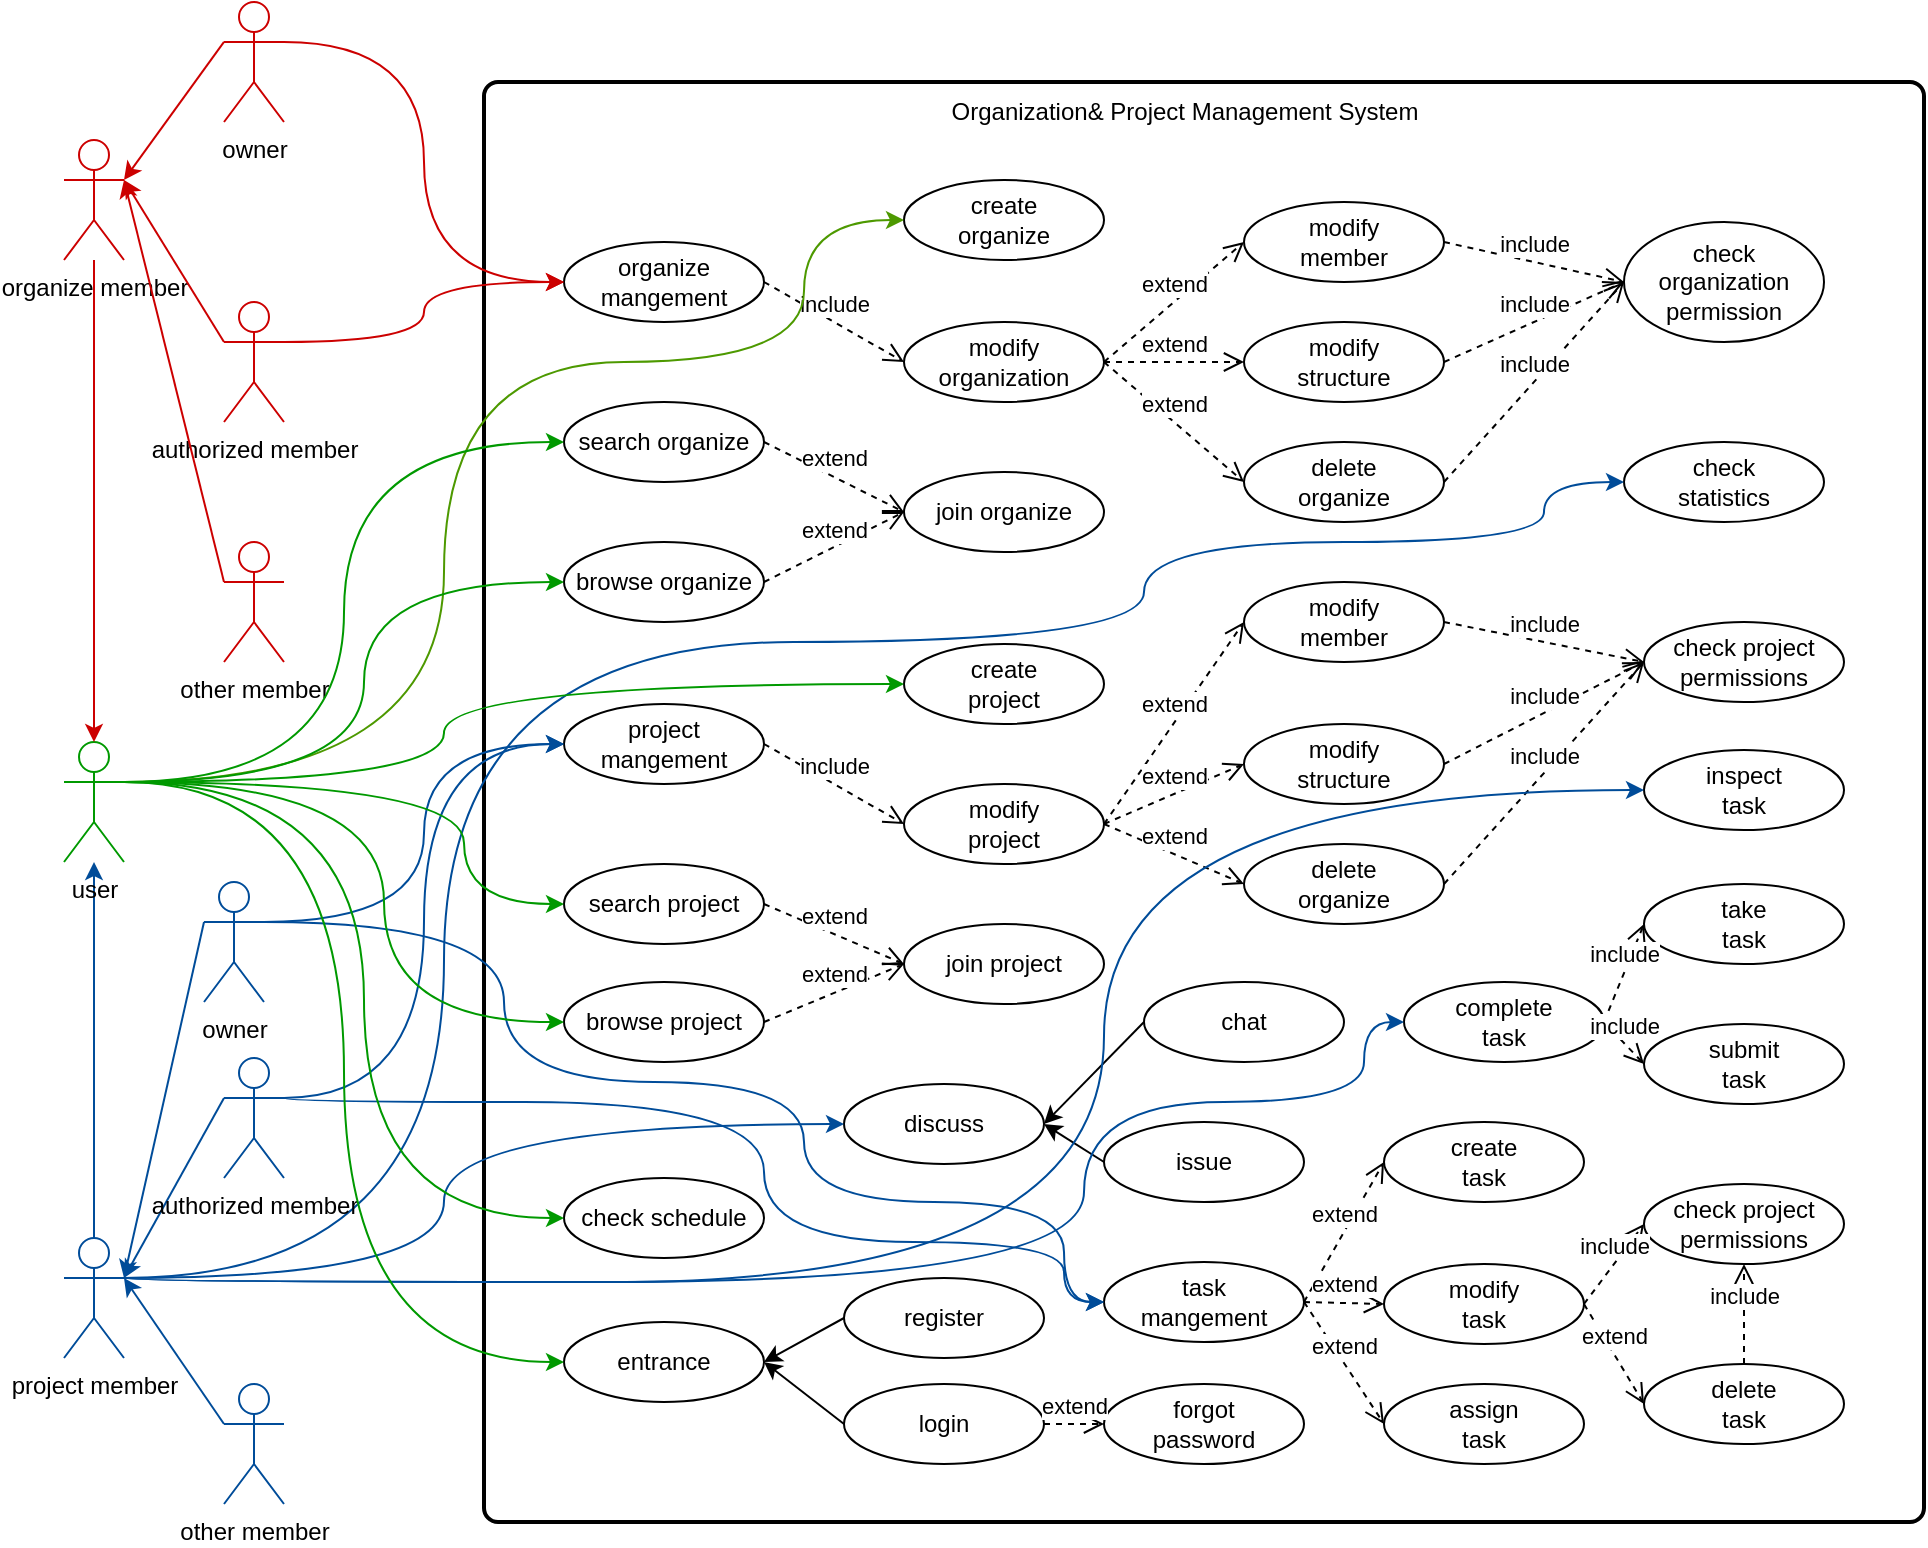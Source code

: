 <mxfile version="22.0.8" type="github">
  <diagram name="第 1 页" id="N7jdsIERB-vte-1zk_kU">
    <mxGraphModel dx="1033" dy="1125" grid="1" gridSize="10" guides="1" tooltips="1" connect="1" arrows="1" fold="1" page="1" pageScale="1" pageWidth="1169" pageHeight="827" background="#ffffff" math="0" shadow="0">
      <root>
        <mxCell id="0" />
        <mxCell id="1" parent="0" />
        <mxCell id="T3BMxGhGBOosbabUrvsc-126" value="" style="rounded=1;whiteSpace=wrap;html=1;absoluteArcSize=1;arcSize=14;strokeWidth=2;" vertex="1" parent="1">
          <mxGeometry x="380" y="70" width="720" height="720" as="geometry" />
        </mxCell>
        <mxCell id="T3BMxGhGBOosbabUrvsc-2" value="organize member" style="shape=umlActor;verticalLabelPosition=bottom;verticalAlign=top;html=1;strokeColor=#CC0000;" vertex="1" parent="1">
          <mxGeometry x="170" y="99" width="30" height="60" as="geometry" />
        </mxCell>
        <mxCell id="T3BMxGhGBOosbabUrvsc-37" style="rounded=0;orthogonalLoop=1;jettySize=auto;html=1;exitX=0;exitY=0.5;exitDx=0;exitDy=0;entryX=1;entryY=0.5;entryDx=0;entryDy=0;" edge="1" parent="1" source="T3BMxGhGBOosbabUrvsc-14" target="T3BMxGhGBOosbabUrvsc-36">
          <mxGeometry relative="1" as="geometry" />
        </mxCell>
        <mxCell id="T3BMxGhGBOosbabUrvsc-14" value="login" style="ellipse;whiteSpace=wrap;html=1;" vertex="1" parent="1">
          <mxGeometry x="560" y="721" width="100" height="40" as="geometry" />
        </mxCell>
        <mxCell id="T3BMxGhGBOosbabUrvsc-38" style="rounded=0;orthogonalLoop=1;jettySize=auto;html=1;exitX=0;exitY=0.5;exitDx=0;exitDy=0;entryX=1;entryY=0.5;entryDx=0;entryDy=0;" edge="1" parent="1" source="T3BMxGhGBOosbabUrvsc-15" target="T3BMxGhGBOosbabUrvsc-36">
          <mxGeometry relative="1" as="geometry" />
        </mxCell>
        <mxCell id="T3BMxGhGBOosbabUrvsc-15" value="register" style="ellipse;whiteSpace=wrap;html=1;" vertex="1" parent="1">
          <mxGeometry x="560" y="668" width="100" height="40" as="geometry" />
        </mxCell>
        <mxCell id="T3BMxGhGBOosbabUrvsc-30" value="Organization&amp;amp; Project Management System" style="text;html=1;align=center;verticalAlign=middle;resizable=0;points=[];autosize=1;strokeColor=none;fillColor=none;" vertex="1" parent="1">
          <mxGeometry x="600" y="70" width="260" height="30" as="geometry" />
        </mxCell>
        <mxCell id="T3BMxGhGBOosbabUrvsc-31" value="forgot&lt;br&gt;password" style="ellipse;whiteSpace=wrap;html=1;" vertex="1" parent="1">
          <mxGeometry x="690" y="721" width="100" height="40" as="geometry" />
        </mxCell>
        <mxCell id="T3BMxGhGBOosbabUrvsc-35" value="extend" style="html=1;verticalAlign=bottom;endArrow=open;dashed=1;endSize=8;curved=0;rounded=0;entryX=0;entryY=0.5;entryDx=0;entryDy=0;exitX=1;exitY=0.5;exitDx=0;exitDy=0;" edge="1" parent="1" source="T3BMxGhGBOosbabUrvsc-14" target="T3BMxGhGBOosbabUrvsc-31">
          <mxGeometry relative="1" as="geometry">
            <mxPoint x="610" y="841" as="sourcePoint" />
            <mxPoint x="530" y="841" as="targetPoint" />
          </mxGeometry>
        </mxCell>
        <mxCell id="T3BMxGhGBOosbabUrvsc-36" value="entrance" style="ellipse;whiteSpace=wrap;html=1;" vertex="1" parent="1">
          <mxGeometry x="420" y="690" width="100" height="40" as="geometry" />
        </mxCell>
        <mxCell id="T3BMxGhGBOosbabUrvsc-39" value="organize mangement" style="ellipse;whiteSpace=wrap;html=1;" vertex="1" parent="1">
          <mxGeometry x="420" y="150" width="100" height="40" as="geometry" />
        </mxCell>
        <mxCell id="T3BMxGhGBOosbabUrvsc-41" value="create&lt;br&gt;organize" style="ellipse;whiteSpace=wrap;html=1;" vertex="1" parent="1">
          <mxGeometry x="590" y="119" width="100" height="40" as="geometry" />
        </mxCell>
        <mxCell id="T3BMxGhGBOosbabUrvsc-42" value="modify&lt;br&gt;organization" style="ellipse;whiteSpace=wrap;html=1;" vertex="1" parent="1">
          <mxGeometry x="590" y="190" width="100" height="40" as="geometry" />
        </mxCell>
        <mxCell id="T3BMxGhGBOosbabUrvsc-43" value="delete&lt;br&gt;organize" style="ellipse;whiteSpace=wrap;html=1;" vertex="1" parent="1">
          <mxGeometry x="760" y="250" width="100" height="40" as="geometry" />
        </mxCell>
        <mxCell id="T3BMxGhGBOosbabUrvsc-48" value="include" style="html=1;verticalAlign=bottom;endArrow=open;dashed=1;endSize=8;curved=0;rounded=0;entryX=0;entryY=0.5;entryDx=0;entryDy=0;exitX=1;exitY=0.5;exitDx=0;exitDy=0;" edge="1" parent="1" source="T3BMxGhGBOosbabUrvsc-39" target="T3BMxGhGBOosbabUrvsc-42">
          <mxGeometry relative="1" as="geometry">
            <mxPoint x="550" y="185" as="sourcePoint" />
            <mxPoint x="630" y="121" as="targetPoint" />
          </mxGeometry>
        </mxCell>
        <mxCell id="T3BMxGhGBOosbabUrvsc-49" value="extend" style="html=1;verticalAlign=bottom;endArrow=open;dashed=1;endSize=8;curved=0;rounded=0;entryX=0;entryY=0.5;entryDx=0;entryDy=0;exitX=1;exitY=0.5;exitDx=0;exitDy=0;" edge="1" parent="1" source="T3BMxGhGBOosbabUrvsc-42" target="T3BMxGhGBOosbabUrvsc-43">
          <mxGeometry relative="1" as="geometry">
            <mxPoint x="540" y="171" as="sourcePoint" />
            <mxPoint x="870" y="175" as="targetPoint" />
          </mxGeometry>
        </mxCell>
        <mxCell id="T3BMxGhGBOosbabUrvsc-53" value="modify&lt;br&gt;member" style="ellipse;whiteSpace=wrap;html=1;" vertex="1" parent="1">
          <mxGeometry x="760" y="130" width="100" height="40" as="geometry" />
        </mxCell>
        <mxCell id="T3BMxGhGBOosbabUrvsc-54" value="modify&lt;br&gt;structure" style="ellipse;whiteSpace=wrap;html=1;" vertex="1" parent="1">
          <mxGeometry x="760" y="190" width="100" height="40" as="geometry" />
        </mxCell>
        <mxCell id="T3BMxGhGBOosbabUrvsc-56" value="extend" style="html=1;verticalAlign=bottom;endArrow=open;dashed=1;endSize=8;curved=0;rounded=0;entryX=0;entryY=0.5;entryDx=0;entryDy=0;exitX=1;exitY=0.5;exitDx=0;exitDy=0;" edge="1" parent="1" source="T3BMxGhGBOosbabUrvsc-42" target="T3BMxGhGBOosbabUrvsc-53">
          <mxGeometry relative="1" as="geometry">
            <mxPoint x="550" y="185" as="sourcePoint" />
            <mxPoint x="630" y="121" as="targetPoint" />
          </mxGeometry>
        </mxCell>
        <mxCell id="T3BMxGhGBOosbabUrvsc-57" value="extend" style="html=1;verticalAlign=bottom;endArrow=open;dashed=1;endSize=8;curved=0;rounded=0;entryX=0;entryY=0.5;entryDx=0;entryDy=0;exitX=1;exitY=0.5;exitDx=0;exitDy=0;" edge="1" parent="1" source="T3BMxGhGBOosbabUrvsc-42" target="T3BMxGhGBOosbabUrvsc-54">
          <mxGeometry relative="1" as="geometry">
            <mxPoint x="560" y="195" as="sourcePoint" />
            <mxPoint x="640" y="131" as="targetPoint" />
          </mxGeometry>
        </mxCell>
        <mxCell id="T3BMxGhGBOosbabUrvsc-58" value="project mangement" style="ellipse;whiteSpace=wrap;html=1;" vertex="1" parent="1">
          <mxGeometry x="420" y="381" width="100" height="40" as="geometry" />
        </mxCell>
        <mxCell id="T3BMxGhGBOosbabUrvsc-59" value="create&lt;br&gt;project" style="ellipse;whiteSpace=wrap;html=1;" vertex="1" parent="1">
          <mxGeometry x="590" y="351" width="100" height="40" as="geometry" />
        </mxCell>
        <mxCell id="T3BMxGhGBOosbabUrvsc-60" value="modify&lt;br&gt;project" style="ellipse;whiteSpace=wrap;html=1;" vertex="1" parent="1">
          <mxGeometry x="590" y="421" width="100" height="40" as="geometry" />
        </mxCell>
        <mxCell id="T3BMxGhGBOosbabUrvsc-61" value="delete&lt;br&gt;organize" style="ellipse;whiteSpace=wrap;html=1;" vertex="1" parent="1">
          <mxGeometry x="760" y="451" width="100" height="40" as="geometry" />
        </mxCell>
        <mxCell id="T3BMxGhGBOosbabUrvsc-63" value="include" style="html=1;verticalAlign=bottom;endArrow=open;dashed=1;endSize=8;curved=0;rounded=0;entryX=0;entryY=0.5;entryDx=0;entryDy=0;exitX=1;exitY=0.5;exitDx=0;exitDy=0;" edge="1" parent="1" source="T3BMxGhGBOosbabUrvsc-58" target="T3BMxGhGBOosbabUrvsc-60">
          <mxGeometry relative="1" as="geometry">
            <mxPoint x="530" y="445" as="sourcePoint" />
            <mxPoint x="610" y="381" as="targetPoint" />
          </mxGeometry>
        </mxCell>
        <mxCell id="T3BMxGhGBOosbabUrvsc-64" value="extend" style="html=1;verticalAlign=bottom;endArrow=open;dashed=1;endSize=8;curved=0;rounded=0;entryX=0;entryY=0.5;entryDx=0;entryDy=0;exitX=1;exitY=0.5;exitDx=0;exitDy=0;" edge="1" parent="1" source="T3BMxGhGBOosbabUrvsc-60" target="T3BMxGhGBOosbabUrvsc-61">
          <mxGeometry relative="1" as="geometry">
            <mxPoint x="520" y="431" as="sourcePoint" />
            <mxPoint x="850" y="435" as="targetPoint" />
          </mxGeometry>
        </mxCell>
        <mxCell id="T3BMxGhGBOosbabUrvsc-65" value="modify&lt;br&gt;member" style="ellipse;whiteSpace=wrap;html=1;" vertex="1" parent="1">
          <mxGeometry x="760" y="320" width="100" height="40" as="geometry" />
        </mxCell>
        <mxCell id="T3BMxGhGBOosbabUrvsc-66" value="modify&lt;br&gt;structure" style="ellipse;whiteSpace=wrap;html=1;" vertex="1" parent="1">
          <mxGeometry x="760" y="391" width="100" height="40" as="geometry" />
        </mxCell>
        <mxCell id="T3BMxGhGBOosbabUrvsc-67" value="extend" style="html=1;verticalAlign=bottom;endArrow=open;dashed=1;endSize=8;curved=0;rounded=0;entryX=0;entryY=0.5;entryDx=0;entryDy=0;exitX=1;exitY=0.5;exitDx=0;exitDy=0;" edge="1" parent="1" source="T3BMxGhGBOosbabUrvsc-60" target="T3BMxGhGBOosbabUrvsc-65">
          <mxGeometry relative="1" as="geometry">
            <mxPoint x="530" y="445" as="sourcePoint" />
            <mxPoint x="610" y="381" as="targetPoint" />
          </mxGeometry>
        </mxCell>
        <mxCell id="T3BMxGhGBOosbabUrvsc-68" value="extend" style="html=1;verticalAlign=bottom;endArrow=open;dashed=1;endSize=8;curved=0;rounded=0;entryX=0;entryY=0.5;entryDx=0;entryDy=0;exitX=1;exitY=0.5;exitDx=0;exitDy=0;" edge="1" parent="1" source="T3BMxGhGBOosbabUrvsc-60" target="T3BMxGhGBOosbabUrvsc-66">
          <mxGeometry relative="1" as="geometry">
            <mxPoint x="540" y="455" as="sourcePoint" />
            <mxPoint x="620" y="391" as="targetPoint" />
          </mxGeometry>
        </mxCell>
        <mxCell id="T3BMxGhGBOosbabUrvsc-69" value="search organize" style="ellipse;whiteSpace=wrap;html=1;" vertex="1" parent="1">
          <mxGeometry x="420" y="230" width="100" height="40" as="geometry" />
        </mxCell>
        <mxCell id="T3BMxGhGBOosbabUrvsc-70" value="join organize" style="ellipse;whiteSpace=wrap;html=1;" vertex="1" parent="1">
          <mxGeometry x="590" y="265" width="100" height="40" as="geometry" />
        </mxCell>
        <mxCell id="T3BMxGhGBOosbabUrvsc-71" value="extend" style="html=1;verticalAlign=bottom;endArrow=open;dashed=1;endSize=8;curved=0;rounded=0;entryX=0;entryY=0.5;entryDx=0;entryDy=0;exitX=1;exitY=0.5;exitDx=0;exitDy=0;" edge="1" parent="1" source="T3BMxGhGBOosbabUrvsc-69" target="T3BMxGhGBOosbabUrvsc-70">
          <mxGeometry relative="1" as="geometry">
            <mxPoint x="590" y="410" as="sourcePoint" />
            <mxPoint x="670" y="351" as="targetPoint" />
          </mxGeometry>
        </mxCell>
        <mxCell id="T3BMxGhGBOosbabUrvsc-72" value="search project" style="ellipse;whiteSpace=wrap;html=1;" vertex="1" parent="1">
          <mxGeometry x="420" y="461" width="100" height="40" as="geometry" />
        </mxCell>
        <mxCell id="T3BMxGhGBOosbabUrvsc-73" value="join project" style="ellipse;whiteSpace=wrap;html=1;" vertex="1" parent="1">
          <mxGeometry x="590" y="491" width="100" height="40" as="geometry" />
        </mxCell>
        <mxCell id="T3BMxGhGBOosbabUrvsc-74" value="extend" style="html=1;verticalAlign=bottom;endArrow=open;dashed=1;endSize=8;curved=0;rounded=0;entryX=0;entryY=0.5;entryDx=0;entryDy=0;exitX=1;exitY=0.5;exitDx=0;exitDy=0;" edge="1" parent="1" source="T3BMxGhGBOosbabUrvsc-72" target="T3BMxGhGBOosbabUrvsc-73">
          <mxGeometry relative="1" as="geometry">
            <mxPoint x="580" y="696" as="sourcePoint" />
            <mxPoint x="660" y="637" as="targetPoint" />
          </mxGeometry>
        </mxCell>
        <mxCell id="T3BMxGhGBOosbabUrvsc-75" value="check project permissions" style="ellipse;whiteSpace=wrap;html=1;" vertex="1" parent="1">
          <mxGeometry x="960" y="340" width="100" height="40" as="geometry" />
        </mxCell>
        <mxCell id="T3BMxGhGBOosbabUrvsc-79" value="include" style="html=1;verticalAlign=bottom;endArrow=open;dashed=1;endSize=8;curved=0;rounded=0;exitX=1;exitY=0.5;exitDx=0;exitDy=0;entryX=0;entryY=0.5;entryDx=0;entryDy=0;" edge="1" parent="1" source="T3BMxGhGBOosbabUrvsc-65" target="T3BMxGhGBOosbabUrvsc-75">
          <mxGeometry relative="1" as="geometry">
            <mxPoint x="890" y="291" as="sourcePoint" />
            <mxPoint x="980" y="295" as="targetPoint" />
          </mxGeometry>
        </mxCell>
        <mxCell id="T3BMxGhGBOosbabUrvsc-80" value="include" style="html=1;verticalAlign=bottom;endArrow=open;dashed=1;endSize=8;curved=0;rounded=0;exitX=1;exitY=0.5;exitDx=0;exitDy=0;entryX=0;entryY=0.5;entryDx=0;entryDy=0;" edge="1" parent="1" source="T3BMxGhGBOosbabUrvsc-66" target="T3BMxGhGBOosbabUrvsc-75">
          <mxGeometry relative="1" as="geometry">
            <mxPoint x="900" y="301" as="sourcePoint" />
            <mxPoint x="990" y="305" as="targetPoint" />
          </mxGeometry>
        </mxCell>
        <mxCell id="T3BMxGhGBOosbabUrvsc-81" value="include" style="html=1;verticalAlign=bottom;endArrow=open;dashed=1;endSize=8;curved=0;rounded=0;exitX=1;exitY=0.5;exitDx=0;exitDy=0;entryX=0;entryY=0.5;entryDx=0;entryDy=0;" edge="1" parent="1" source="T3BMxGhGBOosbabUrvsc-61" target="T3BMxGhGBOosbabUrvsc-75">
          <mxGeometry relative="1" as="geometry">
            <mxPoint x="910" y="311" as="sourcePoint" />
            <mxPoint x="980" y="321" as="targetPoint" />
          </mxGeometry>
        </mxCell>
        <mxCell id="T3BMxGhGBOosbabUrvsc-82" value="task&lt;br&gt;mangement" style="ellipse;whiteSpace=wrap;html=1;" vertex="1" parent="1">
          <mxGeometry x="690" y="660" width="100" height="40" as="geometry" />
        </mxCell>
        <mxCell id="T3BMxGhGBOosbabUrvsc-83" value="create&lt;br&gt;task" style="ellipse;whiteSpace=wrap;html=1;" vertex="1" parent="1">
          <mxGeometry x="830" y="590" width="100" height="40" as="geometry" />
        </mxCell>
        <mxCell id="T3BMxGhGBOosbabUrvsc-84" value="modify&lt;br&gt;task" style="ellipse;whiteSpace=wrap;html=1;" vertex="1" parent="1">
          <mxGeometry x="830" y="661" width="100" height="40" as="geometry" />
        </mxCell>
        <mxCell id="T3BMxGhGBOosbabUrvsc-86" value="extend" style="html=1;verticalAlign=bottom;endArrow=open;dashed=1;endSize=8;curved=0;rounded=0;entryX=0;entryY=0.5;entryDx=0;entryDy=0;exitX=1;exitY=0.5;exitDx=0;exitDy=0;" edge="1" parent="1" source="T3BMxGhGBOosbabUrvsc-82" target="T3BMxGhGBOosbabUrvsc-83">
          <mxGeometry relative="1" as="geometry">
            <mxPoint x="630" y="646" as="sourcePoint" />
            <mxPoint x="690" y="646" as="targetPoint" />
          </mxGeometry>
        </mxCell>
        <mxCell id="T3BMxGhGBOosbabUrvsc-87" value="extend" style="html=1;verticalAlign=bottom;endArrow=open;dashed=1;endSize=8;curved=0;rounded=0;entryX=0;entryY=0.5;entryDx=0;entryDy=0;exitX=1;exitY=0.5;exitDx=0;exitDy=0;" edge="1" parent="1" source="T3BMxGhGBOosbabUrvsc-82" target="T3BMxGhGBOosbabUrvsc-84">
          <mxGeometry relative="1" as="geometry">
            <mxPoint x="630" y="710" as="sourcePoint" />
            <mxPoint x="710" y="646" as="targetPoint" />
          </mxGeometry>
        </mxCell>
        <mxCell id="T3BMxGhGBOosbabUrvsc-93" value="assign&lt;br&gt;task" style="ellipse;whiteSpace=wrap;html=1;" vertex="1" parent="1">
          <mxGeometry x="830" y="721" width="100" height="40" as="geometry" />
        </mxCell>
        <mxCell id="T3BMxGhGBOosbabUrvsc-95" value="extend" style="html=1;verticalAlign=bottom;endArrow=open;dashed=1;endSize=8;curved=0;rounded=0;entryX=0;entryY=0.5;entryDx=0;entryDy=0;exitX=1;exitY=0.5;exitDx=0;exitDy=0;" edge="1" parent="1" source="T3BMxGhGBOosbabUrvsc-82" target="T3BMxGhGBOosbabUrvsc-93">
          <mxGeometry relative="1" as="geometry">
            <mxPoint x="760" y="681" as="sourcePoint" />
            <mxPoint x="820" y="691" as="targetPoint" />
          </mxGeometry>
        </mxCell>
        <mxCell id="T3BMxGhGBOosbabUrvsc-96" value="take&lt;br&gt;task" style="ellipse;whiteSpace=wrap;html=1;" vertex="1" parent="1">
          <mxGeometry x="960" y="471" width="100" height="40" as="geometry" />
        </mxCell>
        <mxCell id="T3BMxGhGBOosbabUrvsc-97" value="complete&lt;br&gt;task" style="ellipse;whiteSpace=wrap;html=1;" vertex="1" parent="1">
          <mxGeometry x="840" y="520" width="100" height="40" as="geometry" />
        </mxCell>
        <mxCell id="T3BMxGhGBOosbabUrvsc-98" value="submit&lt;br&gt;task" style="ellipse;whiteSpace=wrap;html=1;" vertex="1" parent="1">
          <mxGeometry x="960" y="541" width="100" height="40" as="geometry" />
        </mxCell>
        <mxCell id="T3BMxGhGBOosbabUrvsc-99" value="include" style="html=1;verticalAlign=bottom;endArrow=open;dashed=1;endSize=8;curved=0;rounded=0;exitX=1;exitY=0.5;exitDx=0;exitDy=0;entryX=0;entryY=0.5;entryDx=0;entryDy=0;" edge="1" parent="1" source="T3BMxGhGBOosbabUrvsc-97" target="T3BMxGhGBOosbabUrvsc-96">
          <mxGeometry relative="1" as="geometry">
            <mxPoint x="1020" y="161" as="sourcePoint" />
            <mxPoint x="1070" y="-5" as="targetPoint" />
          </mxGeometry>
        </mxCell>
        <mxCell id="T3BMxGhGBOosbabUrvsc-100" value="include" style="html=1;verticalAlign=bottom;endArrow=open;dashed=1;endSize=8;curved=0;rounded=0;entryX=0;entryY=0.5;entryDx=0;entryDy=0;exitX=1;exitY=0.5;exitDx=0;exitDy=0;" edge="1" parent="1" source="T3BMxGhGBOosbabUrvsc-97" target="T3BMxGhGBOosbabUrvsc-98">
          <mxGeometry relative="1" as="geometry">
            <mxPoint x="1020" y="271" as="sourcePoint" />
            <mxPoint x="1080" y="5" as="targetPoint" />
          </mxGeometry>
        </mxCell>
        <mxCell id="T3BMxGhGBOosbabUrvsc-101" value="delete&lt;br&gt;task" style="ellipse;whiteSpace=wrap;html=1;" vertex="1" parent="1">
          <mxGeometry x="960" y="711" width="100" height="40" as="geometry" />
        </mxCell>
        <mxCell id="T3BMxGhGBOosbabUrvsc-102" value="check organization permission" style="ellipse;whiteSpace=wrap;html=1;" vertex="1" parent="1">
          <mxGeometry x="950" y="140" width="100" height="60" as="geometry" />
        </mxCell>
        <mxCell id="T3BMxGhGBOosbabUrvsc-103" value="include" style="html=1;verticalAlign=bottom;endArrow=open;dashed=1;endSize=8;curved=0;rounded=0;entryX=0;entryY=0.5;entryDx=0;entryDy=0;exitX=1;exitY=0.5;exitDx=0;exitDy=0;" edge="1" parent="1" target="T3BMxGhGBOosbabUrvsc-102" source="T3BMxGhGBOosbabUrvsc-53">
          <mxGeometry relative="1" as="geometry">
            <mxPoint x="880" y="51" as="sourcePoint" />
            <mxPoint x="790" y="-78" as="targetPoint" />
          </mxGeometry>
        </mxCell>
        <mxCell id="T3BMxGhGBOosbabUrvsc-104" value="include" style="html=1;verticalAlign=bottom;endArrow=open;dashed=1;endSize=8;curved=0;rounded=0;exitX=1;exitY=0.5;exitDx=0;exitDy=0;entryX=0;entryY=0.5;entryDx=0;entryDy=0;" edge="1" parent="1" target="T3BMxGhGBOosbabUrvsc-102" source="T3BMxGhGBOosbabUrvsc-54">
          <mxGeometry relative="1" as="geometry">
            <mxPoint x="880" y="121" as="sourcePoint" />
            <mxPoint x="930" y="182" as="targetPoint" />
          </mxGeometry>
        </mxCell>
        <mxCell id="T3BMxGhGBOosbabUrvsc-107" value="include" style="html=1;verticalAlign=bottom;endArrow=open;dashed=1;endSize=8;curved=0;rounded=0;exitX=1;exitY=0.5;exitDx=0;exitDy=0;entryX=0;entryY=0.5;entryDx=0;entryDy=0;" edge="1" parent="1" target="T3BMxGhGBOosbabUrvsc-102" source="T3BMxGhGBOosbabUrvsc-43">
          <mxGeometry relative="1" as="geometry">
            <mxPoint x="860" y="341" as="sourcePoint" />
            <mxPoint x="990" y="216" as="targetPoint" />
          </mxGeometry>
        </mxCell>
        <mxCell id="T3BMxGhGBOosbabUrvsc-110" value="check project permissions" style="ellipse;whiteSpace=wrap;html=1;" vertex="1" parent="1">
          <mxGeometry x="960" y="621" width="100" height="40" as="geometry" />
        </mxCell>
        <mxCell id="T3BMxGhGBOosbabUrvsc-111" value="include" style="html=1;verticalAlign=bottom;endArrow=open;dashed=1;endSize=8;curved=0;rounded=0;exitX=1;exitY=0.5;exitDx=0;exitDy=0;entryX=0;entryY=0.5;entryDx=0;entryDy=0;" edge="1" parent="1" source="T3BMxGhGBOosbabUrvsc-84" target="T3BMxGhGBOosbabUrvsc-110">
          <mxGeometry relative="1" as="geometry">
            <mxPoint x="870" y="501" as="sourcePoint" />
            <mxPoint x="980" y="391" as="targetPoint" />
          </mxGeometry>
        </mxCell>
        <mxCell id="T3BMxGhGBOosbabUrvsc-112" value="extend" style="html=1;verticalAlign=bottom;endArrow=open;dashed=1;endSize=8;curved=0;rounded=0;entryX=0;entryY=0.5;entryDx=0;entryDy=0;exitX=1;exitY=0.5;exitDx=0;exitDy=0;" edge="1" parent="1" source="T3BMxGhGBOosbabUrvsc-84" target="T3BMxGhGBOosbabUrvsc-101">
          <mxGeometry relative="1" as="geometry">
            <mxPoint x="700" y="220" as="sourcePoint" />
            <mxPoint x="790" y="291" as="targetPoint" />
          </mxGeometry>
        </mxCell>
        <mxCell id="T3BMxGhGBOosbabUrvsc-113" value="include" style="html=1;verticalAlign=bottom;endArrow=open;dashed=1;endSize=8;curved=0;rounded=0;exitX=0.5;exitY=0;exitDx=0;exitDy=0;entryX=0.5;entryY=1;entryDx=0;entryDy=0;" edge="1" parent="1" source="T3BMxGhGBOosbabUrvsc-101" target="T3BMxGhGBOosbabUrvsc-110">
          <mxGeometry relative="1" as="geometry">
            <mxPoint x="920" y="641" as="sourcePoint" />
            <mxPoint x="980" y="551" as="targetPoint" />
          </mxGeometry>
        </mxCell>
        <mxCell id="T3BMxGhGBOosbabUrvsc-114" value="inspect&lt;br&gt;task" style="ellipse;whiteSpace=wrap;html=1;" vertex="1" parent="1">
          <mxGeometry x="960" y="404" width="100" height="40" as="geometry" />
        </mxCell>
        <mxCell id="T3BMxGhGBOosbabUrvsc-115" value="discuss" style="ellipse;whiteSpace=wrap;html=1;" vertex="1" parent="1">
          <mxGeometry x="560" y="571" width="100" height="40" as="geometry" />
        </mxCell>
        <mxCell id="T3BMxGhGBOosbabUrvsc-116" value="browse organize" style="ellipse;whiteSpace=wrap;html=1;" vertex="1" parent="1">
          <mxGeometry x="420" y="300" width="100" height="40" as="geometry" />
        </mxCell>
        <mxCell id="T3BMxGhGBOosbabUrvsc-117" value="extend" style="html=1;verticalAlign=bottom;endArrow=open;dashed=1;endSize=8;curved=0;rounded=0;entryX=0;entryY=0.5;entryDx=0;entryDy=0;exitX=1;exitY=0.5;exitDx=0;exitDy=0;" edge="1" parent="1" source="T3BMxGhGBOosbabUrvsc-116" target="T3BMxGhGBOosbabUrvsc-70">
          <mxGeometry relative="1" as="geometry">
            <mxPoint x="530" y="260" as="sourcePoint" />
            <mxPoint x="600" y="295" as="targetPoint" />
          </mxGeometry>
        </mxCell>
        <mxCell id="T3BMxGhGBOosbabUrvsc-118" value="browse project" style="ellipse;whiteSpace=wrap;html=1;" vertex="1" parent="1">
          <mxGeometry x="420" y="520" width="100" height="40" as="geometry" />
        </mxCell>
        <mxCell id="T3BMxGhGBOosbabUrvsc-119" value="extend" style="html=1;verticalAlign=bottom;endArrow=open;dashed=1;endSize=8;curved=0;rounded=0;entryX=0;entryY=0.5;entryDx=0;entryDy=0;exitX=1;exitY=0.5;exitDx=0;exitDy=0;" edge="1" parent="1" source="T3BMxGhGBOosbabUrvsc-118" target="T3BMxGhGBOosbabUrvsc-73">
          <mxGeometry relative="1" as="geometry">
            <mxPoint x="530" y="491" as="sourcePoint" />
            <mxPoint x="600" y="521" as="targetPoint" />
          </mxGeometry>
        </mxCell>
        <mxCell id="T3BMxGhGBOosbabUrvsc-120" value="chat" style="ellipse;whiteSpace=wrap;html=1;" vertex="1" parent="1">
          <mxGeometry x="710" y="520" width="100" height="40" as="geometry" />
        </mxCell>
        <mxCell id="T3BMxGhGBOosbabUrvsc-121" value="issue" style="ellipse;whiteSpace=wrap;html=1;" vertex="1" parent="1">
          <mxGeometry x="690" y="590" width="100" height="40" as="geometry" />
        </mxCell>
        <mxCell id="T3BMxGhGBOosbabUrvsc-122" style="rounded=0;orthogonalLoop=1;jettySize=auto;html=1;exitX=0;exitY=0.5;exitDx=0;exitDy=0;entryX=1;entryY=0.5;entryDx=0;entryDy=0;" edge="1" parent="1" source="T3BMxGhGBOosbabUrvsc-120" target="T3BMxGhGBOosbabUrvsc-115">
          <mxGeometry relative="1" as="geometry">
            <mxPoint x="570" y="691" as="sourcePoint" />
            <mxPoint x="530" y="720" as="targetPoint" />
          </mxGeometry>
        </mxCell>
        <mxCell id="T3BMxGhGBOosbabUrvsc-123" style="rounded=0;orthogonalLoop=1;jettySize=auto;html=1;exitX=0;exitY=0.5;exitDx=0;exitDy=0;entryX=1;entryY=0.5;entryDx=0;entryDy=0;" edge="1" parent="1" source="T3BMxGhGBOosbabUrvsc-121" target="T3BMxGhGBOosbabUrvsc-115">
          <mxGeometry relative="1" as="geometry">
            <mxPoint x="720" y="550" as="sourcePoint" />
            <mxPoint x="670" y="610" as="targetPoint" />
          </mxGeometry>
        </mxCell>
        <mxCell id="T3BMxGhGBOosbabUrvsc-124" value="check schedule" style="ellipse;whiteSpace=wrap;html=1;" vertex="1" parent="1">
          <mxGeometry x="420" y="618" width="100" height="40" as="geometry" />
        </mxCell>
        <mxCell id="T3BMxGhGBOosbabUrvsc-125" value="check&lt;br&gt;statistics" style="ellipse;whiteSpace=wrap;html=1;" vertex="1" parent="1">
          <mxGeometry x="950" y="250" width="100" height="40" as="geometry" />
        </mxCell>
        <mxCell id="T3BMxGhGBOosbabUrvsc-147" style="edgeStyle=orthogonalEdgeStyle;rounded=0;orthogonalLoop=1;jettySize=auto;html=1;exitX=1;exitY=0.333;exitDx=0;exitDy=0;exitPerimeter=0;entryX=0;entryY=0.5;entryDx=0;entryDy=0;curved=1;strokeColor=#CC0000;" edge="1" parent="1" source="T3BMxGhGBOosbabUrvsc-127" target="T3BMxGhGBOosbabUrvsc-39">
          <mxGeometry relative="1" as="geometry" />
        </mxCell>
        <mxCell id="T3BMxGhGBOosbabUrvsc-127" value="owner" style="shape=umlActor;verticalLabelPosition=bottom;verticalAlign=top;html=1;strokeColor=#CC0000;" vertex="1" parent="1">
          <mxGeometry x="250" y="30" width="30" height="60" as="geometry" />
        </mxCell>
        <mxCell id="T3BMxGhGBOosbabUrvsc-148" style="edgeStyle=orthogonalEdgeStyle;rounded=0;orthogonalLoop=1;jettySize=auto;html=1;exitX=1;exitY=0.333;exitDx=0;exitDy=0;exitPerimeter=0;entryX=0;entryY=0.5;entryDx=0;entryDy=0;curved=1;strokeColor=#CC0000;" edge="1" parent="1" source="T3BMxGhGBOosbabUrvsc-129" target="T3BMxGhGBOosbabUrvsc-39">
          <mxGeometry relative="1" as="geometry" />
        </mxCell>
        <mxCell id="T3BMxGhGBOosbabUrvsc-129" value="authorized member" style="shape=umlActor;verticalLabelPosition=bottom;verticalAlign=top;html=1;strokeColor=#CC0000;" vertex="1" parent="1">
          <mxGeometry x="250" y="180" width="30" height="60" as="geometry" />
        </mxCell>
        <mxCell id="T3BMxGhGBOosbabUrvsc-130" value="other member" style="shape=umlActor;verticalLabelPosition=bottom;verticalAlign=top;html=1;strokeColor=#CC0000;" vertex="1" parent="1">
          <mxGeometry x="250" y="300" width="30" height="60" as="geometry" />
        </mxCell>
        <mxCell id="T3BMxGhGBOosbabUrvsc-139" style="edgeStyle=orthogonalEdgeStyle;rounded=0;orthogonalLoop=1;jettySize=auto;html=1;strokeColor=#004C99;" edge="1" parent="1" source="T3BMxGhGBOosbabUrvsc-131" target="T3BMxGhGBOosbabUrvsc-135">
          <mxGeometry relative="1" as="geometry" />
        </mxCell>
        <mxCell id="T3BMxGhGBOosbabUrvsc-155" style="edgeStyle=orthogonalEdgeStyle;curved=1;rounded=0;orthogonalLoop=1;jettySize=auto;html=1;exitX=1;exitY=0.333;exitDx=0;exitDy=0;exitPerimeter=0;entryX=0;entryY=0.5;entryDx=0;entryDy=0;strokeColor=#004C99;" edge="1" parent="1" source="T3BMxGhGBOosbabUrvsc-131" target="T3BMxGhGBOosbabUrvsc-115">
          <mxGeometry relative="1" as="geometry">
            <Array as="points">
              <mxPoint x="360" y="668" />
              <mxPoint x="360" y="591" />
            </Array>
          </mxGeometry>
        </mxCell>
        <mxCell id="T3BMxGhGBOosbabUrvsc-163" style="edgeStyle=orthogonalEdgeStyle;curved=1;rounded=0;orthogonalLoop=1;jettySize=auto;html=1;exitX=1;exitY=0.333;exitDx=0;exitDy=0;exitPerimeter=0;entryX=0;entryY=0.5;entryDx=0;entryDy=0;strokeColor=#004C99;" edge="1" parent="1" source="T3BMxGhGBOosbabUrvsc-131" target="T3BMxGhGBOosbabUrvsc-114">
          <mxGeometry relative="1" as="geometry">
            <Array as="points">
              <mxPoint x="200" y="670" />
              <mxPoint x="690" y="670" />
              <mxPoint x="690" y="424" />
            </Array>
          </mxGeometry>
        </mxCell>
        <mxCell id="T3BMxGhGBOosbabUrvsc-164" style="edgeStyle=orthogonalEdgeStyle;curved=1;rounded=0;orthogonalLoop=1;jettySize=auto;html=1;exitX=1;exitY=0.333;exitDx=0;exitDy=0;exitPerimeter=0;entryX=0;entryY=0.5;entryDx=0;entryDy=0;strokeColor=#004C99;" edge="1" parent="1" source="T3BMxGhGBOosbabUrvsc-131" target="T3BMxGhGBOosbabUrvsc-97">
          <mxGeometry relative="1" as="geometry">
            <Array as="points">
              <mxPoint x="200" y="670" />
              <mxPoint x="680" y="670" />
              <mxPoint x="680" y="580" />
              <mxPoint x="820" y="580" />
              <mxPoint x="820" y="540" />
            </Array>
          </mxGeometry>
        </mxCell>
        <mxCell id="T3BMxGhGBOosbabUrvsc-165" style="edgeStyle=orthogonalEdgeStyle;curved=1;rounded=0;orthogonalLoop=1;jettySize=auto;html=1;exitX=1;exitY=0.333;exitDx=0;exitDy=0;exitPerimeter=0;entryX=0;entryY=0.5;entryDx=0;entryDy=0;strokeColor=#004C99;" edge="1" parent="1" source="T3BMxGhGBOosbabUrvsc-131" target="T3BMxGhGBOosbabUrvsc-125">
          <mxGeometry relative="1" as="geometry">
            <Array as="points">
              <mxPoint x="360" y="668" />
              <mxPoint x="360" y="350" />
              <mxPoint x="710" y="350" />
              <mxPoint x="710" y="300" />
              <mxPoint x="910" y="300" />
              <mxPoint x="910" y="270" />
            </Array>
          </mxGeometry>
        </mxCell>
        <mxCell id="T3BMxGhGBOosbabUrvsc-131" value="project member" style="shape=umlActor;verticalLabelPosition=bottom;verticalAlign=top;html=1;strokeColor=#004C99;" vertex="1" parent="1">
          <mxGeometry x="170" y="648" width="30" height="60" as="geometry" />
        </mxCell>
        <mxCell id="T3BMxGhGBOosbabUrvsc-151" style="edgeStyle=orthogonalEdgeStyle;curved=1;rounded=0;orthogonalLoop=1;jettySize=auto;html=1;exitX=1;exitY=0.333;exitDx=0;exitDy=0;exitPerimeter=0;entryX=0;entryY=0.5;entryDx=0;entryDy=0;strokeColor=#004C99;" edge="1" parent="1" source="T3BMxGhGBOosbabUrvsc-132" target="T3BMxGhGBOosbabUrvsc-58">
          <mxGeometry relative="1" as="geometry">
            <Array as="points">
              <mxPoint x="350" y="490" />
              <mxPoint x="350" y="401" />
            </Array>
          </mxGeometry>
        </mxCell>
        <mxCell id="T3BMxGhGBOosbabUrvsc-162" style="edgeStyle=orthogonalEdgeStyle;curved=1;rounded=0;orthogonalLoop=1;jettySize=auto;html=1;exitX=1;exitY=0.333;exitDx=0;exitDy=0;exitPerimeter=0;entryX=0;entryY=0.5;entryDx=0;entryDy=0;strokeColor=#004C99;" edge="1" parent="1" source="T3BMxGhGBOosbabUrvsc-132" target="T3BMxGhGBOosbabUrvsc-82">
          <mxGeometry relative="1" as="geometry">
            <Array as="points">
              <mxPoint x="390" y="490" />
              <mxPoint x="390" y="570" />
              <mxPoint x="540" y="570" />
              <mxPoint x="540" y="630" />
              <mxPoint x="670" y="630" />
              <mxPoint x="670" y="680" />
            </Array>
          </mxGeometry>
        </mxCell>
        <mxCell id="T3BMxGhGBOosbabUrvsc-132" value="owner" style="shape=umlActor;verticalLabelPosition=bottom;verticalAlign=top;html=1;strokeColor=#004C99;" vertex="1" parent="1">
          <mxGeometry x="240" y="470" width="30" height="60" as="geometry" />
        </mxCell>
        <mxCell id="T3BMxGhGBOosbabUrvsc-145" style="rounded=0;orthogonalLoop=1;jettySize=auto;html=1;exitX=0;exitY=0.333;exitDx=0;exitDy=0;exitPerimeter=0;entryX=1;entryY=0.333;entryDx=0;entryDy=0;entryPerimeter=0;strokeColor=#004C99;" edge="1" parent="1" source="T3BMxGhGBOosbabUrvsc-133" target="T3BMxGhGBOosbabUrvsc-131">
          <mxGeometry relative="1" as="geometry">
            <mxPoint x="240" y="690" as="targetPoint" />
          </mxGeometry>
        </mxCell>
        <mxCell id="T3BMxGhGBOosbabUrvsc-152" style="edgeStyle=orthogonalEdgeStyle;curved=1;rounded=0;orthogonalLoop=1;jettySize=auto;html=1;exitX=1;exitY=0.333;exitDx=0;exitDy=0;exitPerimeter=0;entryX=0;entryY=0.5;entryDx=0;entryDy=0;strokeColor=#004C99;" edge="1" parent="1" source="T3BMxGhGBOosbabUrvsc-133" target="T3BMxGhGBOosbabUrvsc-58">
          <mxGeometry relative="1" as="geometry" />
        </mxCell>
        <mxCell id="T3BMxGhGBOosbabUrvsc-160" style="edgeStyle=orthogonalEdgeStyle;curved=1;rounded=0;orthogonalLoop=1;jettySize=auto;html=1;exitX=1;exitY=0.333;exitDx=0;exitDy=0;exitPerimeter=0;entryX=0;entryY=0.5;entryDx=0;entryDy=0;strokeColor=#004C99;" edge="1" parent="1" source="T3BMxGhGBOosbabUrvsc-133" target="T3BMxGhGBOosbabUrvsc-82">
          <mxGeometry relative="1" as="geometry">
            <Array as="points">
              <mxPoint x="280" y="580" />
              <mxPoint x="520" y="580" />
              <mxPoint x="520" y="650" />
              <mxPoint x="670" y="650" />
              <mxPoint x="670" y="680" />
            </Array>
          </mxGeometry>
        </mxCell>
        <mxCell id="T3BMxGhGBOosbabUrvsc-133" value="authorized member" style="shape=umlActor;verticalLabelPosition=bottom;verticalAlign=top;html=1;strokeColor=#004C99;" vertex="1" parent="1">
          <mxGeometry x="250" y="558" width="30" height="60" as="geometry" />
        </mxCell>
        <mxCell id="T3BMxGhGBOosbabUrvsc-134" value="other member" style="shape=umlActor;verticalLabelPosition=bottom;verticalAlign=top;html=1;strokeColor=#004C99;" vertex="1" parent="1">
          <mxGeometry x="250" y="721" width="30" height="60" as="geometry" />
        </mxCell>
        <mxCell id="T3BMxGhGBOosbabUrvsc-150" style="edgeStyle=orthogonalEdgeStyle;curved=1;rounded=0;orthogonalLoop=1;jettySize=auto;html=1;exitX=1;exitY=0.333;exitDx=0;exitDy=0;exitPerimeter=0;entryX=0;entryY=0.5;entryDx=0;entryDy=0;strokeColor=#009900;" edge="1" parent="1" source="T3BMxGhGBOosbabUrvsc-135" target="T3BMxGhGBOosbabUrvsc-36">
          <mxGeometry relative="1" as="geometry">
            <Array as="points">
              <mxPoint x="310" y="420" />
              <mxPoint x="310" y="710" />
            </Array>
          </mxGeometry>
        </mxCell>
        <mxCell id="T3BMxGhGBOosbabUrvsc-153" style="edgeStyle=orthogonalEdgeStyle;curved=1;rounded=0;orthogonalLoop=1;jettySize=auto;html=1;exitX=1;exitY=0.333;exitDx=0;exitDy=0;exitPerimeter=0;entryX=0;entryY=0.5;entryDx=0;entryDy=0;strokeColor=#4D9900;" edge="1" parent="1" source="T3BMxGhGBOosbabUrvsc-135" target="T3BMxGhGBOosbabUrvsc-41">
          <mxGeometry relative="1" as="geometry">
            <Array as="points">
              <mxPoint x="360" y="420" />
              <mxPoint x="360" y="210" />
              <mxPoint x="540" y="210" />
              <mxPoint x="540" y="139" />
            </Array>
          </mxGeometry>
        </mxCell>
        <mxCell id="T3BMxGhGBOosbabUrvsc-154" style="edgeStyle=orthogonalEdgeStyle;curved=1;rounded=0;orthogonalLoop=1;jettySize=auto;html=1;exitX=1;exitY=0.333;exitDx=0;exitDy=0;exitPerimeter=0;entryX=0;entryY=0.5;entryDx=0;entryDy=0;strokeColor=#009900;" edge="1" parent="1" source="T3BMxGhGBOosbabUrvsc-135" target="T3BMxGhGBOosbabUrvsc-59">
          <mxGeometry relative="1" as="geometry">
            <Array as="points">
              <mxPoint x="360" y="420" />
              <mxPoint x="360" y="371" />
            </Array>
          </mxGeometry>
        </mxCell>
        <mxCell id="T3BMxGhGBOosbabUrvsc-156" style="edgeStyle=orthogonalEdgeStyle;curved=1;rounded=0;orthogonalLoop=1;jettySize=auto;html=1;exitX=1;exitY=0.333;exitDx=0;exitDy=0;exitPerimeter=0;entryX=0;entryY=0.5;entryDx=0;entryDy=0;strokeColor=#009900;" edge="1" parent="1" source="T3BMxGhGBOosbabUrvsc-135" target="T3BMxGhGBOosbabUrvsc-69">
          <mxGeometry relative="1" as="geometry" />
        </mxCell>
        <mxCell id="T3BMxGhGBOosbabUrvsc-157" style="edgeStyle=orthogonalEdgeStyle;curved=1;rounded=0;orthogonalLoop=1;jettySize=auto;html=1;exitX=1;exitY=0.333;exitDx=0;exitDy=0;exitPerimeter=0;entryX=0;entryY=0.5;entryDx=0;entryDy=0;strokeColor=#009900;" edge="1" parent="1" source="T3BMxGhGBOosbabUrvsc-135" target="T3BMxGhGBOosbabUrvsc-116">
          <mxGeometry relative="1" as="geometry">
            <Array as="points">
              <mxPoint x="320" y="420" />
              <mxPoint x="320" y="320" />
            </Array>
          </mxGeometry>
        </mxCell>
        <mxCell id="T3BMxGhGBOosbabUrvsc-158" style="edgeStyle=orthogonalEdgeStyle;curved=1;rounded=0;orthogonalLoop=1;jettySize=auto;html=1;exitX=1;exitY=0.333;exitDx=0;exitDy=0;exitPerimeter=0;entryX=0;entryY=0.5;entryDx=0;entryDy=0;strokeColor=#009900;" edge="1" parent="1" source="T3BMxGhGBOosbabUrvsc-135" target="T3BMxGhGBOosbabUrvsc-72">
          <mxGeometry relative="1" as="geometry">
            <Array as="points">
              <mxPoint x="370" y="420" />
              <mxPoint x="370" y="481" />
            </Array>
          </mxGeometry>
        </mxCell>
        <mxCell id="T3BMxGhGBOosbabUrvsc-159" style="edgeStyle=orthogonalEdgeStyle;curved=1;rounded=0;orthogonalLoop=1;jettySize=auto;html=1;exitX=1;exitY=0.333;exitDx=0;exitDy=0;exitPerimeter=0;entryX=0;entryY=0.5;entryDx=0;entryDy=0;strokeColor=#009900;" edge="1" parent="1" source="T3BMxGhGBOosbabUrvsc-135" target="T3BMxGhGBOosbabUrvsc-118">
          <mxGeometry relative="1" as="geometry">
            <Array as="points">
              <mxPoint x="330" y="420" />
              <mxPoint x="330" y="540" />
            </Array>
          </mxGeometry>
        </mxCell>
        <mxCell id="T3BMxGhGBOosbabUrvsc-166" style="edgeStyle=orthogonalEdgeStyle;curved=1;rounded=0;orthogonalLoop=1;jettySize=auto;html=1;exitX=1;exitY=0.333;exitDx=0;exitDy=0;exitPerimeter=0;entryX=0;entryY=0.5;entryDx=0;entryDy=0;strokeColor=#009900;" edge="1" parent="1" source="T3BMxGhGBOosbabUrvsc-135" target="T3BMxGhGBOosbabUrvsc-124">
          <mxGeometry relative="1" as="geometry">
            <Array as="points">
              <mxPoint x="320" y="420" />
              <mxPoint x="320" y="638" />
            </Array>
          </mxGeometry>
        </mxCell>
        <mxCell id="T3BMxGhGBOosbabUrvsc-135" value="user" style="shape=umlActor;verticalLabelPosition=bottom;verticalAlign=top;html=1;strokeColor=#009900;" vertex="1" parent="1">
          <mxGeometry x="170" y="400" width="30" height="60" as="geometry" />
        </mxCell>
        <mxCell id="T3BMxGhGBOosbabUrvsc-140" style="edgeStyle=orthogonalEdgeStyle;rounded=0;orthogonalLoop=1;jettySize=auto;html=1;entryX=0.5;entryY=0;entryDx=0;entryDy=0;entryPerimeter=0;strokeColor=#CC0000;" edge="1" parent="1" source="T3BMxGhGBOosbabUrvsc-2" target="T3BMxGhGBOosbabUrvsc-135">
          <mxGeometry relative="1" as="geometry" />
        </mxCell>
        <mxCell id="T3BMxGhGBOosbabUrvsc-141" style="rounded=0;orthogonalLoop=1;jettySize=auto;html=1;exitX=0;exitY=0.333;exitDx=0;exitDy=0;exitPerimeter=0;entryX=1;entryY=0.333;entryDx=0;entryDy=0;entryPerimeter=0;strokeColor=#CC0000;" edge="1" parent="1" source="T3BMxGhGBOosbabUrvsc-127" target="T3BMxGhGBOosbabUrvsc-2">
          <mxGeometry relative="1" as="geometry" />
        </mxCell>
        <mxCell id="T3BMxGhGBOosbabUrvsc-142" style="rounded=0;orthogonalLoop=1;jettySize=auto;html=1;exitX=0;exitY=0.333;exitDx=0;exitDy=0;exitPerimeter=0;entryX=1;entryY=0.333;entryDx=0;entryDy=0;entryPerimeter=0;strokeColor=#CC0000;" edge="1" parent="1" source="T3BMxGhGBOosbabUrvsc-129" target="T3BMxGhGBOosbabUrvsc-2">
          <mxGeometry relative="1" as="geometry" />
        </mxCell>
        <mxCell id="T3BMxGhGBOosbabUrvsc-143" style="rounded=0;orthogonalLoop=1;jettySize=auto;html=1;exitX=0;exitY=0.333;exitDx=0;exitDy=0;exitPerimeter=0;entryX=1;entryY=0.333;entryDx=0;entryDy=0;entryPerimeter=0;strokeColor=#CC0000;" edge="1" parent="1" source="T3BMxGhGBOosbabUrvsc-130" target="T3BMxGhGBOosbabUrvsc-2">
          <mxGeometry relative="1" as="geometry" />
        </mxCell>
        <mxCell id="T3BMxGhGBOosbabUrvsc-144" style="rounded=0;orthogonalLoop=1;jettySize=auto;html=1;exitX=0;exitY=0.333;exitDx=0;exitDy=0;exitPerimeter=0;entryX=1;entryY=0.333;entryDx=0;entryDy=0;entryPerimeter=0;strokeColor=#004C99;" edge="1" parent="1" source="T3BMxGhGBOosbabUrvsc-132" target="T3BMxGhGBOosbabUrvsc-131">
          <mxGeometry relative="1" as="geometry" />
        </mxCell>
        <mxCell id="T3BMxGhGBOosbabUrvsc-146" style="rounded=0;orthogonalLoop=1;jettySize=auto;html=1;exitX=0;exitY=0.333;exitDx=0;exitDy=0;exitPerimeter=0;entryX=1;entryY=0.333;entryDx=0;entryDy=0;entryPerimeter=0;strokeColor=#004C99;" edge="1" parent="1" source="T3BMxGhGBOosbabUrvsc-134" target="T3BMxGhGBOosbabUrvsc-131">
          <mxGeometry relative="1" as="geometry" />
        </mxCell>
      </root>
    </mxGraphModel>
  </diagram>
</mxfile>
